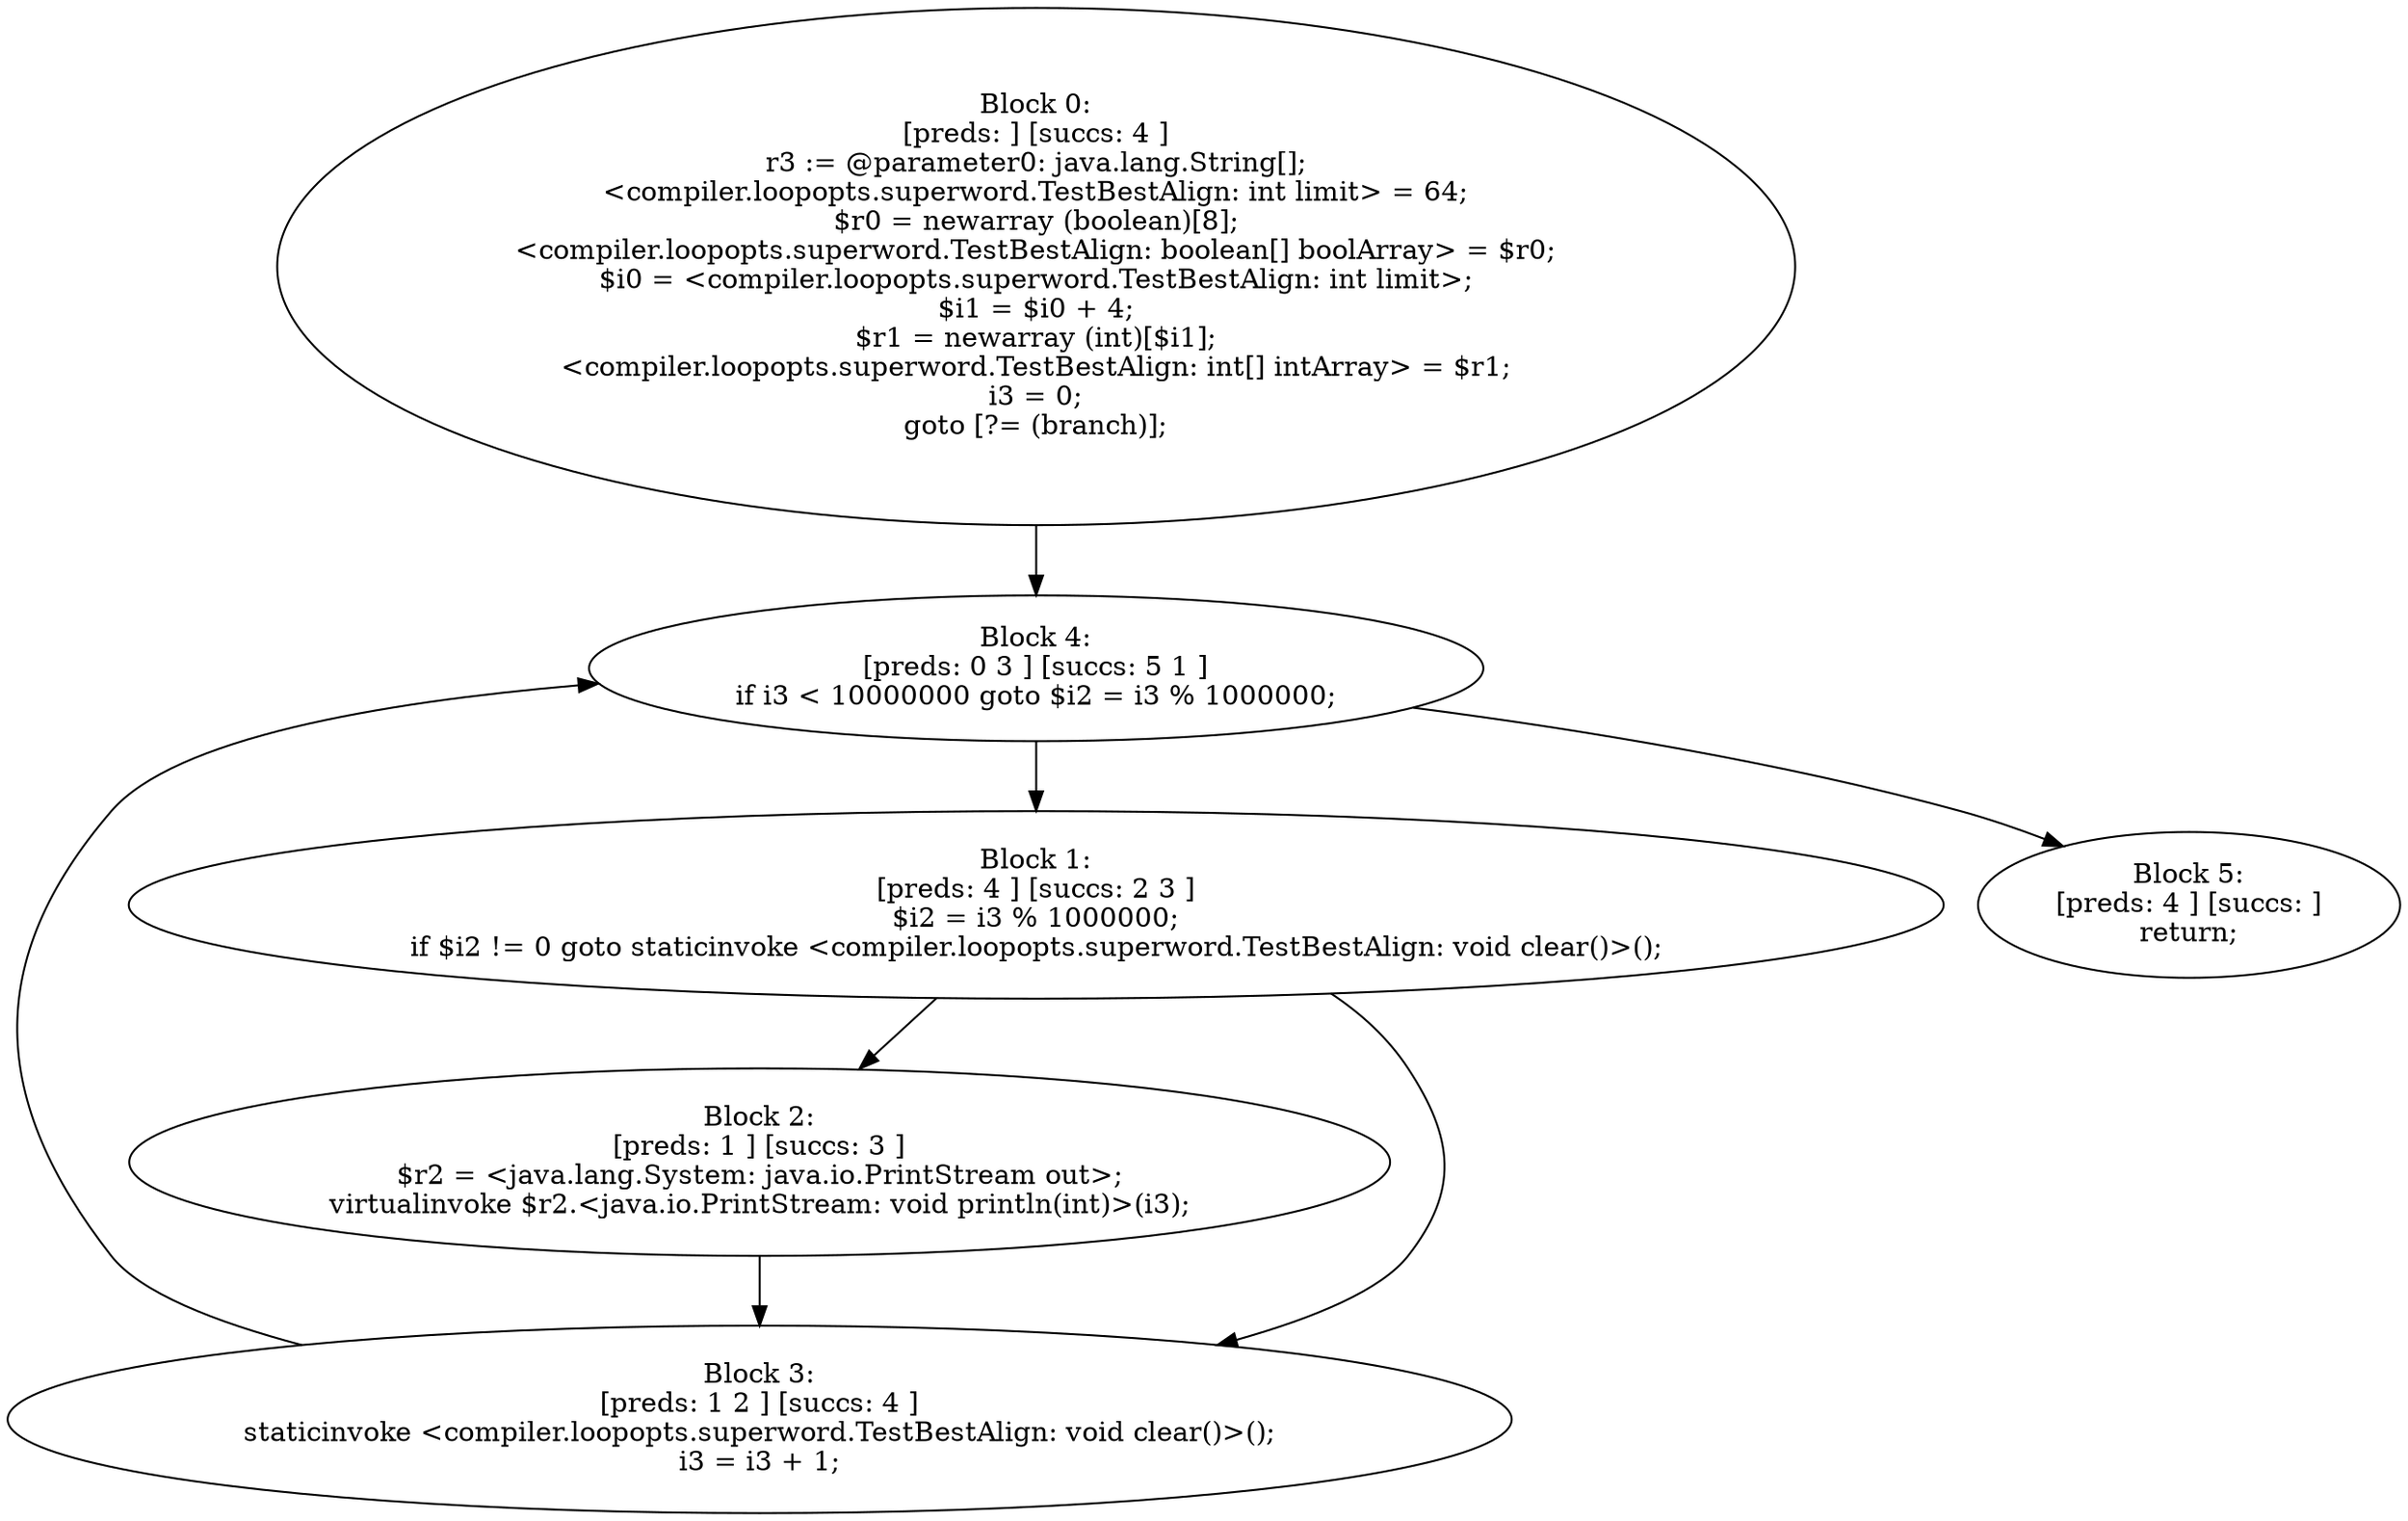 digraph "unitGraph" {
    "Block 0:
[preds: ] [succs: 4 ]
r3 := @parameter0: java.lang.String[];
<compiler.loopopts.superword.TestBestAlign: int limit> = 64;
$r0 = newarray (boolean)[8];
<compiler.loopopts.superword.TestBestAlign: boolean[] boolArray> = $r0;
$i0 = <compiler.loopopts.superword.TestBestAlign: int limit>;
$i1 = $i0 + 4;
$r1 = newarray (int)[$i1];
<compiler.loopopts.superword.TestBestAlign: int[] intArray> = $r1;
i3 = 0;
goto [?= (branch)];
"
    "Block 1:
[preds: 4 ] [succs: 2 3 ]
$i2 = i3 % 1000000;
if $i2 != 0 goto staticinvoke <compiler.loopopts.superword.TestBestAlign: void clear()>();
"
    "Block 2:
[preds: 1 ] [succs: 3 ]
$r2 = <java.lang.System: java.io.PrintStream out>;
virtualinvoke $r2.<java.io.PrintStream: void println(int)>(i3);
"
    "Block 3:
[preds: 1 2 ] [succs: 4 ]
staticinvoke <compiler.loopopts.superword.TestBestAlign: void clear()>();
i3 = i3 + 1;
"
    "Block 4:
[preds: 0 3 ] [succs: 5 1 ]
if i3 < 10000000 goto $i2 = i3 % 1000000;
"
    "Block 5:
[preds: 4 ] [succs: ]
return;
"
    "Block 0:
[preds: ] [succs: 4 ]
r3 := @parameter0: java.lang.String[];
<compiler.loopopts.superword.TestBestAlign: int limit> = 64;
$r0 = newarray (boolean)[8];
<compiler.loopopts.superword.TestBestAlign: boolean[] boolArray> = $r0;
$i0 = <compiler.loopopts.superword.TestBestAlign: int limit>;
$i1 = $i0 + 4;
$r1 = newarray (int)[$i1];
<compiler.loopopts.superword.TestBestAlign: int[] intArray> = $r1;
i3 = 0;
goto [?= (branch)];
"->"Block 4:
[preds: 0 3 ] [succs: 5 1 ]
if i3 < 10000000 goto $i2 = i3 % 1000000;
";
    "Block 1:
[preds: 4 ] [succs: 2 3 ]
$i2 = i3 % 1000000;
if $i2 != 0 goto staticinvoke <compiler.loopopts.superword.TestBestAlign: void clear()>();
"->"Block 2:
[preds: 1 ] [succs: 3 ]
$r2 = <java.lang.System: java.io.PrintStream out>;
virtualinvoke $r2.<java.io.PrintStream: void println(int)>(i3);
";
    "Block 1:
[preds: 4 ] [succs: 2 3 ]
$i2 = i3 % 1000000;
if $i2 != 0 goto staticinvoke <compiler.loopopts.superword.TestBestAlign: void clear()>();
"->"Block 3:
[preds: 1 2 ] [succs: 4 ]
staticinvoke <compiler.loopopts.superword.TestBestAlign: void clear()>();
i3 = i3 + 1;
";
    "Block 2:
[preds: 1 ] [succs: 3 ]
$r2 = <java.lang.System: java.io.PrintStream out>;
virtualinvoke $r2.<java.io.PrintStream: void println(int)>(i3);
"->"Block 3:
[preds: 1 2 ] [succs: 4 ]
staticinvoke <compiler.loopopts.superword.TestBestAlign: void clear()>();
i3 = i3 + 1;
";
    "Block 3:
[preds: 1 2 ] [succs: 4 ]
staticinvoke <compiler.loopopts.superword.TestBestAlign: void clear()>();
i3 = i3 + 1;
"->"Block 4:
[preds: 0 3 ] [succs: 5 1 ]
if i3 < 10000000 goto $i2 = i3 % 1000000;
";
    "Block 4:
[preds: 0 3 ] [succs: 5 1 ]
if i3 < 10000000 goto $i2 = i3 % 1000000;
"->"Block 5:
[preds: 4 ] [succs: ]
return;
";
    "Block 4:
[preds: 0 3 ] [succs: 5 1 ]
if i3 < 10000000 goto $i2 = i3 % 1000000;
"->"Block 1:
[preds: 4 ] [succs: 2 3 ]
$i2 = i3 % 1000000;
if $i2 != 0 goto staticinvoke <compiler.loopopts.superword.TestBestAlign: void clear()>();
";
}
